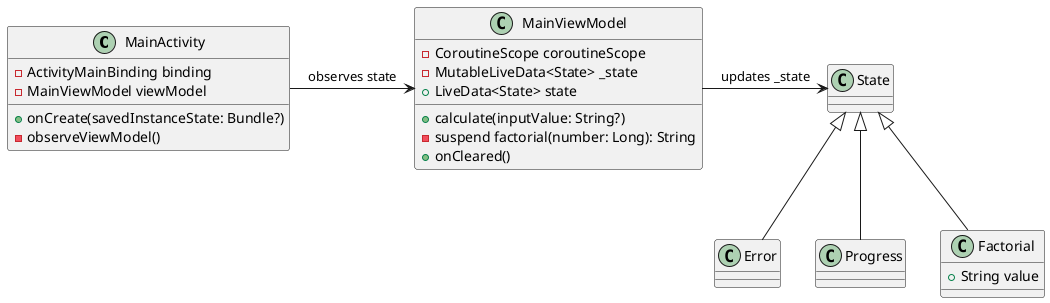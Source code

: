 @startuml

class MainActivity {
    - ActivityMainBinding binding
    - MainViewModel viewModel
    + onCreate(savedInstanceState: Bundle?)
    - observeViewModel()
}

class MainViewModel {
    - CoroutineScope coroutineScope
    - MutableLiveData<State> _state
    + LiveData<State> state
    + calculate(inputValue: String?)
    - suspend factorial(number: Long): String
    + onCleared()
}

class State

class Error {
}
class Progress {
}
class Factorial {
    + String value
}

State <|-- Error
State <|-- Progress
State <|-- Factorial

MainActivity -> MainViewModel : observes state

MainViewModel -> State : updates _state

@enduml